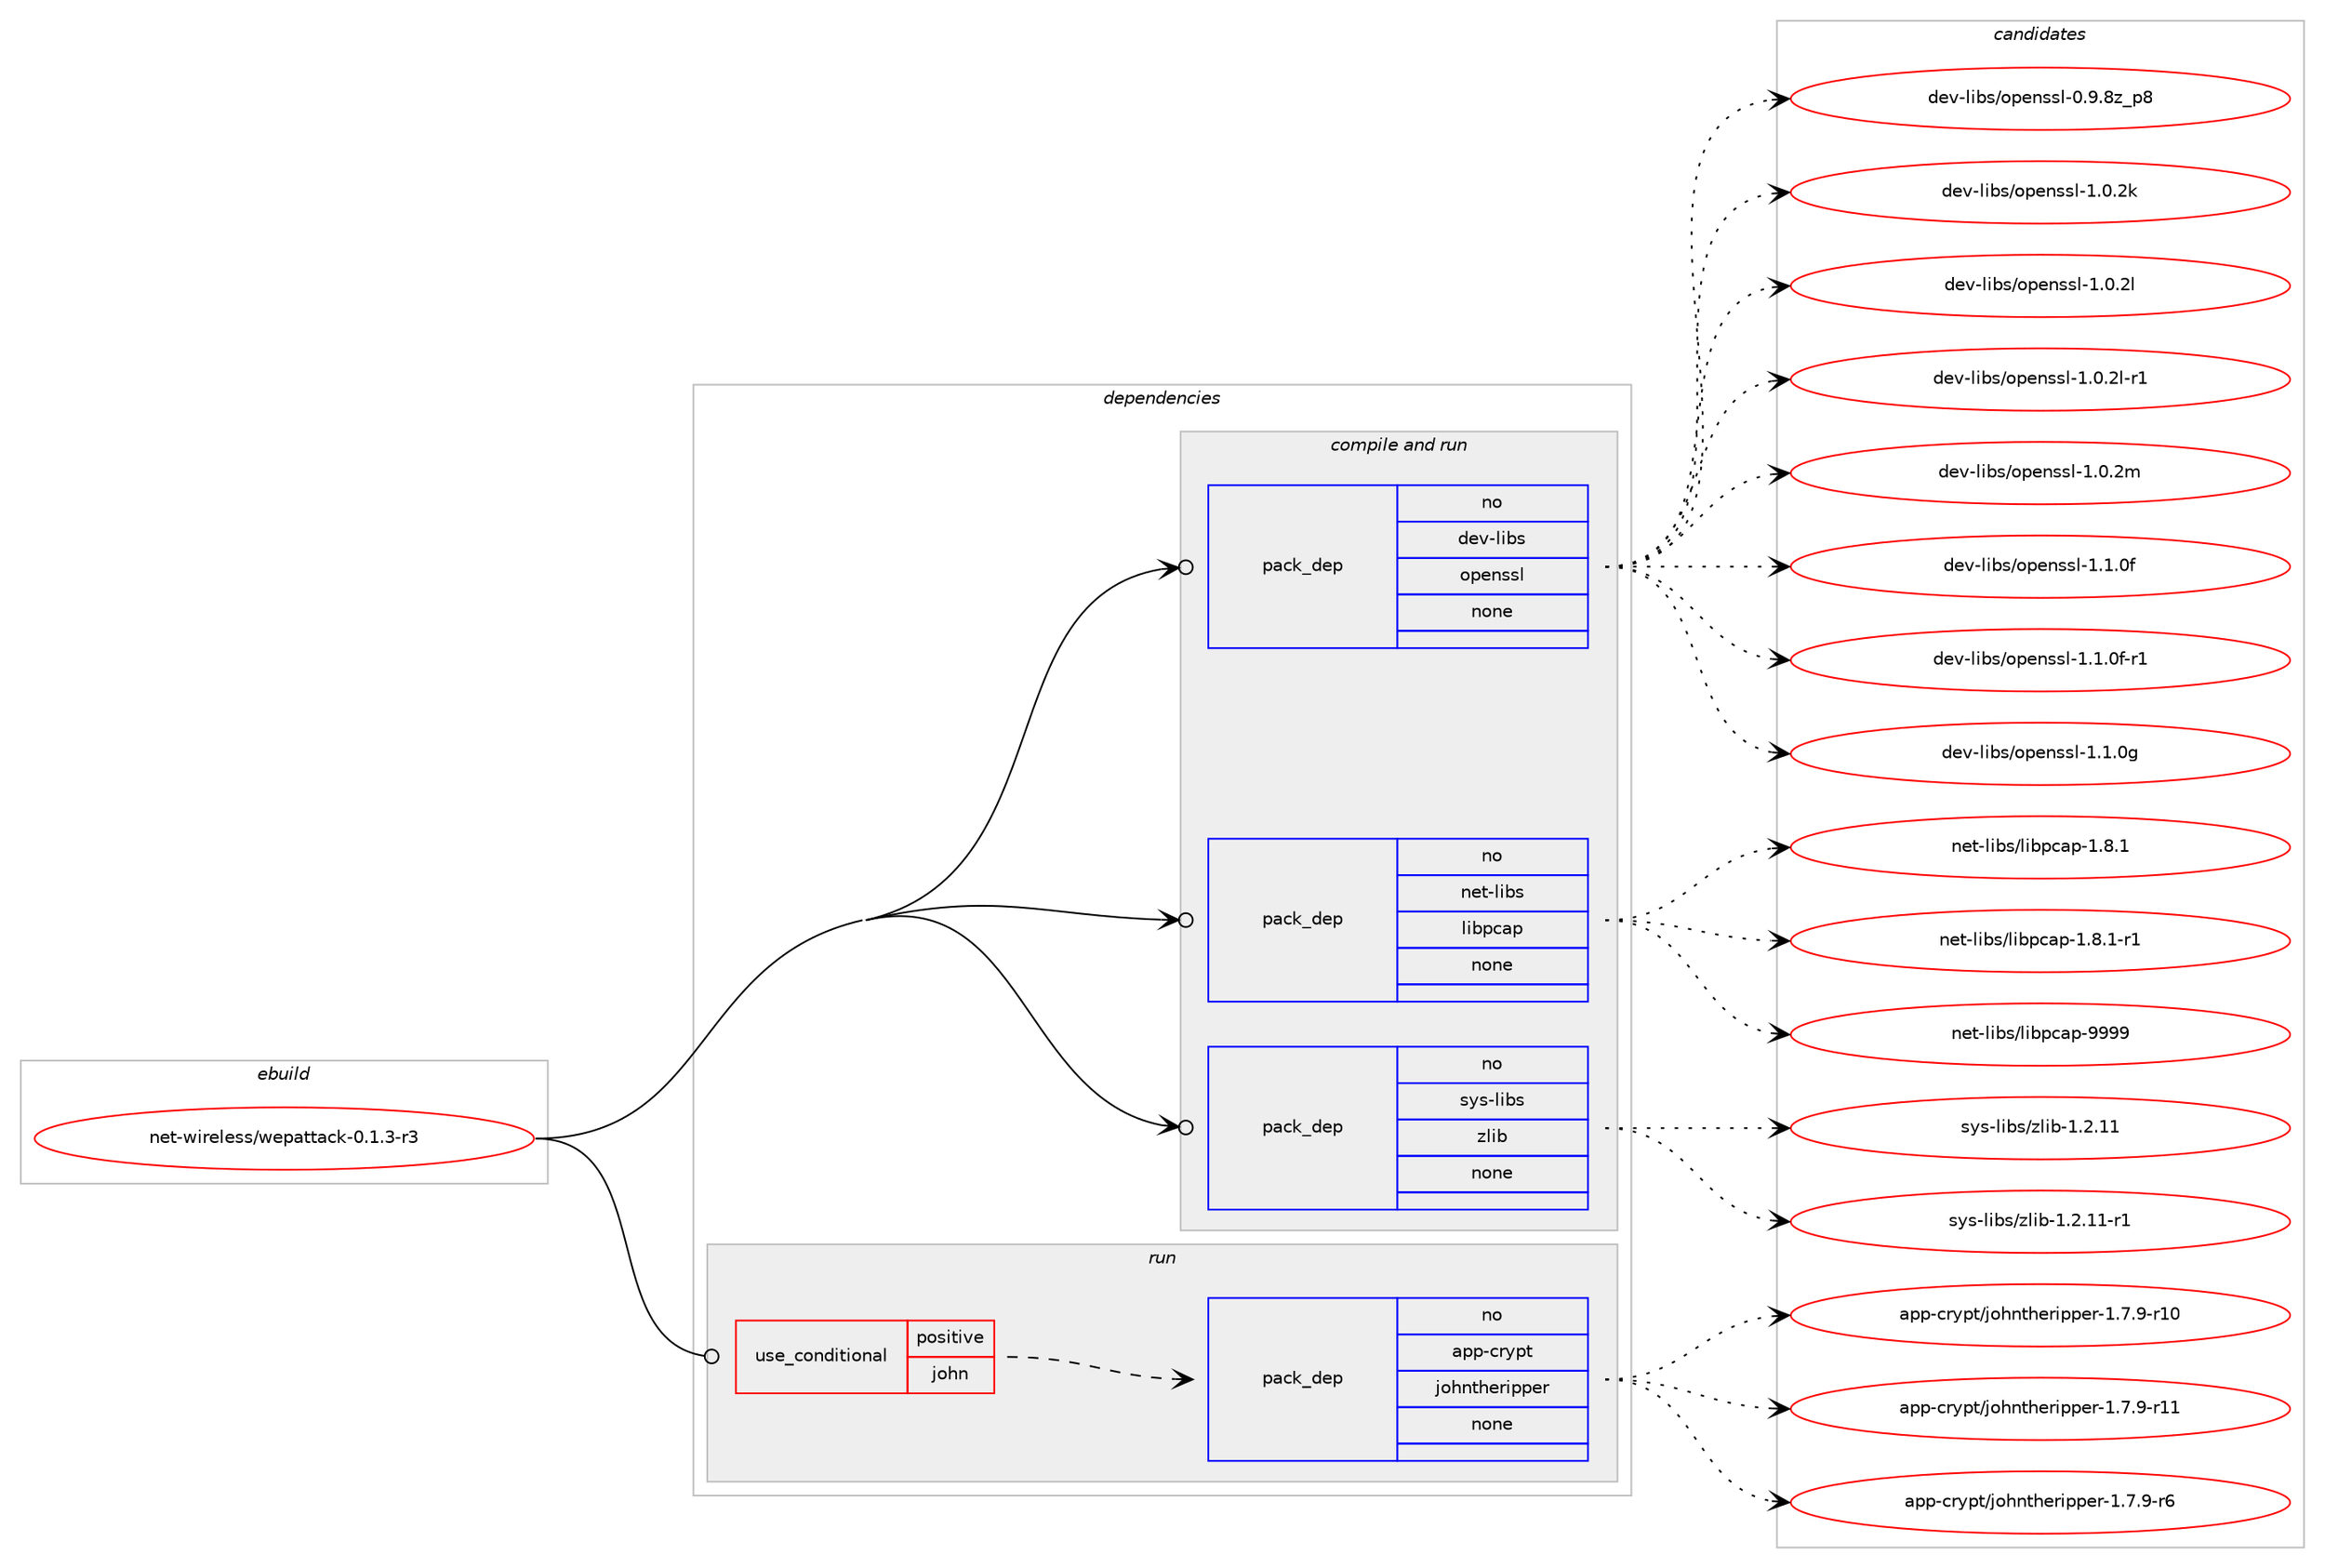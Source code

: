 digraph prolog {

# *************
# Graph options
# *************

newrank=true;
concentrate=true;
compound=true;
graph [rankdir=LR,fontname=Helvetica,fontsize=10,ranksep=1.5];#, ranksep=2.5, nodesep=0.2];
edge  [arrowhead=vee];
node  [fontname=Helvetica,fontsize=10];

# **********
# The ebuild
# **********

subgraph cluster_leftcol {
color=gray;
rank=same;
label=<<i>ebuild</i>>;
id [label="net-wireless/wepattack-0.1.3-r3", color=red, width=4, href="../net-wireless/wepattack-0.1.3-r3.svg"];
}

# ****************
# The dependencies
# ****************

subgraph cluster_midcol {
color=gray;
label=<<i>dependencies</i>>;
subgraph cluster_compile {
fillcolor="#eeeeee";
style=filled;
label=<<i>compile</i>>;
}
subgraph cluster_compileandrun {
fillcolor="#eeeeee";
style=filled;
label=<<i>compile and run</i>>;
subgraph pack323934 {
dependency440454 [label=<<TABLE BORDER="0" CELLBORDER="1" CELLSPACING="0" CELLPADDING="4" WIDTH="220"><TR><TD ROWSPAN="6" CELLPADDING="30">pack_dep</TD></TR><TR><TD WIDTH="110">no</TD></TR><TR><TD>dev-libs</TD></TR><TR><TD>openssl</TD></TR><TR><TD>none</TD></TR><TR><TD></TD></TR></TABLE>>, shape=none, color=blue];
}
id:e -> dependency440454:w [weight=20,style="solid",arrowhead="odotvee"];
subgraph pack323935 {
dependency440455 [label=<<TABLE BORDER="0" CELLBORDER="1" CELLSPACING="0" CELLPADDING="4" WIDTH="220"><TR><TD ROWSPAN="6" CELLPADDING="30">pack_dep</TD></TR><TR><TD WIDTH="110">no</TD></TR><TR><TD>net-libs</TD></TR><TR><TD>libpcap</TD></TR><TR><TD>none</TD></TR><TR><TD></TD></TR></TABLE>>, shape=none, color=blue];
}
id:e -> dependency440455:w [weight=20,style="solid",arrowhead="odotvee"];
subgraph pack323936 {
dependency440456 [label=<<TABLE BORDER="0" CELLBORDER="1" CELLSPACING="0" CELLPADDING="4" WIDTH="220"><TR><TD ROWSPAN="6" CELLPADDING="30">pack_dep</TD></TR><TR><TD WIDTH="110">no</TD></TR><TR><TD>sys-libs</TD></TR><TR><TD>zlib</TD></TR><TR><TD>none</TD></TR><TR><TD></TD></TR></TABLE>>, shape=none, color=blue];
}
id:e -> dependency440456:w [weight=20,style="solid",arrowhead="odotvee"];
}
subgraph cluster_run {
fillcolor="#eeeeee";
style=filled;
label=<<i>run</i>>;
subgraph cond108876 {
dependency440457 [label=<<TABLE BORDER="0" CELLBORDER="1" CELLSPACING="0" CELLPADDING="4"><TR><TD ROWSPAN="3" CELLPADDING="10">use_conditional</TD></TR><TR><TD>positive</TD></TR><TR><TD>john</TD></TR></TABLE>>, shape=none, color=red];
subgraph pack323937 {
dependency440458 [label=<<TABLE BORDER="0" CELLBORDER="1" CELLSPACING="0" CELLPADDING="4" WIDTH="220"><TR><TD ROWSPAN="6" CELLPADDING="30">pack_dep</TD></TR><TR><TD WIDTH="110">no</TD></TR><TR><TD>app-crypt</TD></TR><TR><TD>johntheripper</TD></TR><TR><TD>none</TD></TR><TR><TD></TD></TR></TABLE>>, shape=none, color=blue];
}
dependency440457:e -> dependency440458:w [weight=20,style="dashed",arrowhead="vee"];
}
id:e -> dependency440457:w [weight=20,style="solid",arrowhead="odot"];
}
}

# **************
# The candidates
# **************

subgraph cluster_choices {
rank=same;
color=gray;
label=<<i>candidates</i>>;

subgraph choice323934 {
color=black;
nodesep=1;
choice1001011184510810598115471111121011101151151084548465746561229511256 [label="dev-libs/openssl-0.9.8z_p8", color=red, width=4,href="../dev-libs/openssl-0.9.8z_p8.svg"];
choice100101118451081059811547111112101110115115108454946484650107 [label="dev-libs/openssl-1.0.2k", color=red, width=4,href="../dev-libs/openssl-1.0.2k.svg"];
choice100101118451081059811547111112101110115115108454946484650108 [label="dev-libs/openssl-1.0.2l", color=red, width=4,href="../dev-libs/openssl-1.0.2l.svg"];
choice1001011184510810598115471111121011101151151084549464846501084511449 [label="dev-libs/openssl-1.0.2l-r1", color=red, width=4,href="../dev-libs/openssl-1.0.2l-r1.svg"];
choice100101118451081059811547111112101110115115108454946484650109 [label="dev-libs/openssl-1.0.2m", color=red, width=4,href="../dev-libs/openssl-1.0.2m.svg"];
choice100101118451081059811547111112101110115115108454946494648102 [label="dev-libs/openssl-1.1.0f", color=red, width=4,href="../dev-libs/openssl-1.1.0f.svg"];
choice1001011184510810598115471111121011101151151084549464946481024511449 [label="dev-libs/openssl-1.1.0f-r1", color=red, width=4,href="../dev-libs/openssl-1.1.0f-r1.svg"];
choice100101118451081059811547111112101110115115108454946494648103 [label="dev-libs/openssl-1.1.0g", color=red, width=4,href="../dev-libs/openssl-1.1.0g.svg"];
dependency440454:e -> choice1001011184510810598115471111121011101151151084548465746561229511256:w [style=dotted,weight="100"];
dependency440454:e -> choice100101118451081059811547111112101110115115108454946484650107:w [style=dotted,weight="100"];
dependency440454:e -> choice100101118451081059811547111112101110115115108454946484650108:w [style=dotted,weight="100"];
dependency440454:e -> choice1001011184510810598115471111121011101151151084549464846501084511449:w [style=dotted,weight="100"];
dependency440454:e -> choice100101118451081059811547111112101110115115108454946484650109:w [style=dotted,weight="100"];
dependency440454:e -> choice100101118451081059811547111112101110115115108454946494648102:w [style=dotted,weight="100"];
dependency440454:e -> choice1001011184510810598115471111121011101151151084549464946481024511449:w [style=dotted,weight="100"];
dependency440454:e -> choice100101118451081059811547111112101110115115108454946494648103:w [style=dotted,weight="100"];
}
subgraph choice323935 {
color=black;
nodesep=1;
choice110101116451081059811547108105981129997112454946564649 [label="net-libs/libpcap-1.8.1", color=red, width=4,href="../net-libs/libpcap-1.8.1.svg"];
choice1101011164510810598115471081059811299971124549465646494511449 [label="net-libs/libpcap-1.8.1-r1", color=red, width=4,href="../net-libs/libpcap-1.8.1-r1.svg"];
choice1101011164510810598115471081059811299971124557575757 [label="net-libs/libpcap-9999", color=red, width=4,href="../net-libs/libpcap-9999.svg"];
dependency440455:e -> choice110101116451081059811547108105981129997112454946564649:w [style=dotted,weight="100"];
dependency440455:e -> choice1101011164510810598115471081059811299971124549465646494511449:w [style=dotted,weight="100"];
dependency440455:e -> choice1101011164510810598115471081059811299971124557575757:w [style=dotted,weight="100"];
}
subgraph choice323936 {
color=black;
nodesep=1;
choice1151211154510810598115471221081059845494650464949 [label="sys-libs/zlib-1.2.11", color=red, width=4,href="../sys-libs/zlib-1.2.11.svg"];
choice11512111545108105981154712210810598454946504649494511449 [label="sys-libs/zlib-1.2.11-r1", color=red, width=4,href="../sys-libs/zlib-1.2.11-r1.svg"];
dependency440456:e -> choice1151211154510810598115471221081059845494650464949:w [style=dotted,weight="100"];
dependency440456:e -> choice11512111545108105981154712210810598454946504649494511449:w [style=dotted,weight="100"];
}
subgraph choice323937 {
color=black;
nodesep=1;
choice97112112459911412111211647106111104110116104101114105112112101114454946554657451144948 [label="app-crypt/johntheripper-1.7.9-r10", color=red, width=4,href="../app-crypt/johntheripper-1.7.9-r10.svg"];
choice97112112459911412111211647106111104110116104101114105112112101114454946554657451144949 [label="app-crypt/johntheripper-1.7.9-r11", color=red, width=4,href="../app-crypt/johntheripper-1.7.9-r11.svg"];
choice971121124599114121112116471061111041101161041011141051121121011144549465546574511454 [label="app-crypt/johntheripper-1.7.9-r6", color=red, width=4,href="../app-crypt/johntheripper-1.7.9-r6.svg"];
dependency440458:e -> choice97112112459911412111211647106111104110116104101114105112112101114454946554657451144948:w [style=dotted,weight="100"];
dependency440458:e -> choice97112112459911412111211647106111104110116104101114105112112101114454946554657451144949:w [style=dotted,weight="100"];
dependency440458:e -> choice971121124599114121112116471061111041101161041011141051121121011144549465546574511454:w [style=dotted,weight="100"];
}
}

}
